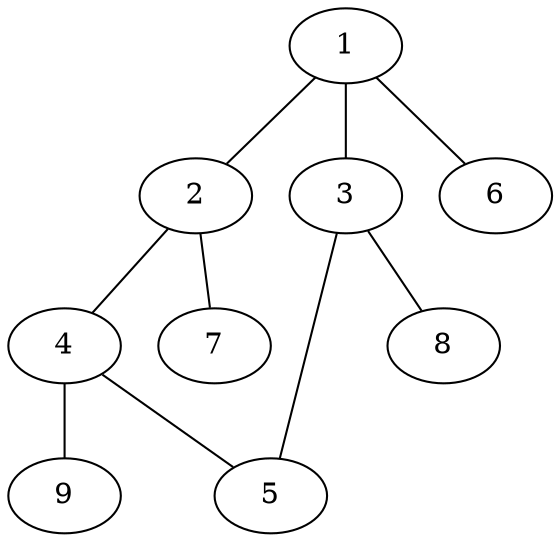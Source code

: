 graph molecule_3558 {
	1	 [chem=C];
	2	 [chem=C];
	1 -- 2	 [valence=1];
	3	 [chem=C];
	1 -- 3	 [valence=2];
	6	 [chem=H];
	1 -- 6	 [valence=1];
	4	 [chem=C];
	2 -- 4	 [valence=2];
	7	 [chem=H];
	2 -- 7	 [valence=1];
	5	 [chem=S];
	3 -- 5	 [valence=1];
	8	 [chem=H];
	3 -- 8	 [valence=1];
	4 -- 5	 [valence=1];
	9	 [chem=H];
	4 -- 9	 [valence=1];
}
